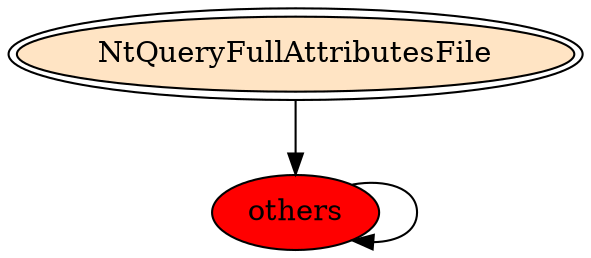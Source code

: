 digraph "./REPORTS/6707/API_PER_CATEGORY/GetFileAttributesEx.exe_5308_Files and I_O (Local file system)_API_per_Category_Transition_Matrix" {
	NtQueryFullAttributesFile [label=NtQueryFullAttributesFile fillcolor=bisque peripheries=2 style=filled]
	others [label=others fillcolor=red style=filled]
	NtQueryFullAttributesFile -> others [label=""]
	others -> others [label=""]
}

